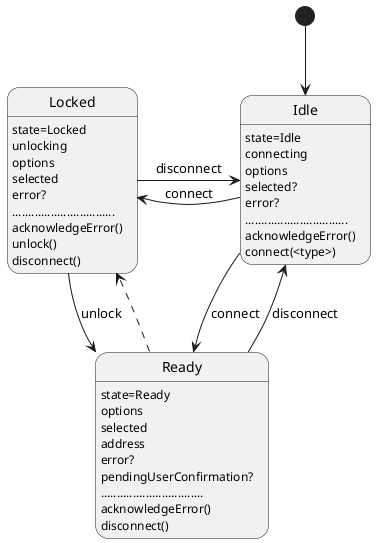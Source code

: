 @startuml
Idle: state=Idle
Idle: connecting
Idle: options
Idle: selected?
Idle: error?
Idle: ................................
Idle: acknowledgeError()
Idle: connect(<type>)

Locked: state=Locked
Locked: unlocking
Locked: options
Locked: selected
Locked: error?
Locked: ................................
Locked: acknowledgeError()
Locked: unlock()
Locked: disconnect()

Ready: state=Ready
Ready: options
Ready: selected
Ready: address
Ready: error?
Ready: pendingUserConfirmation?
Ready: ................................
Ready: acknowledgeError()
Ready: disconnect()


[*] --> Idle
Idle -> Locked :connect
Ready -[dashed]> Locked
Idle -> Ready :connect
Locked --> Ready :unlock
Ready -> Idle :disconnect
Locked -> Idle :disconnect
@enduml
